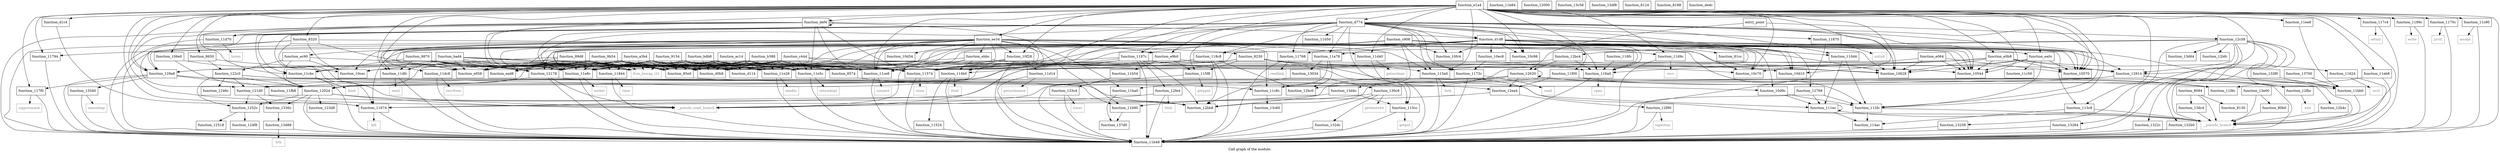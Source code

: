 digraph "Call graph of the module." {
  label="Call graph of the module.";
  node [shape=record];

  Node_function_e1a4 [label="{function_e1a4}"];
  Node_function_e0b8 [label="{function_e0b8}"];
  Node_function_10f28 [label="{function_10f28}"];
  Node_function_10fc4 [label="{function_10fc4}"];
  Node_function_e958 [label="{function_e958}"];
  Node_function_117c4 [label="{function_117c4}"];
  Node_function_e9b0 [label="{function_e9b0}"];
  Node_function_115f8 [label="{function_115f8}"];
  Node_function_11050 [label="{function_11050}"];
  Node_function_117f0 [label="{function_117f0}"];
  Node_function_11844 [label="{function_11844}"];
  Node_function_ea0c [label="{function_ea0c}"];
  Node_function_110d4 [label="{function_110d4}"];
  Node_function_ead8 [label="{function_ead8}"];
  Node_function_116a0 [label="{function_116a0}"];
  Node_function_10d10 [label="{function_10d10}"];
  Node_function_11870 [label="{function_11870}"];
  Node_function_111ec [label="{function_111ec}"];
  Node_function_1189c [label="{function_1189c}"];
  Node_function_118c8 [label="{function_118c8}"];
  Node_function_112fc [label="{function_112fc}"];
  Node_function_1197c [label="{function_1197c}"];
  Node_function_11cbc [label="{function_11cbc}"];
  Node_function_116fc [label="{function_116fc}"];
  Node_function_11ce8 [label="{function_11ce8}"];
  Node_function_ebbc [label="{function_ebbc}"];
  Node_function_ec90 [label="{function_ec90}"];
  Node_function_1170c [label="{function_1170c}"];
  Node_function_10d34 [label="{function_10d34}"];
  Node_function_11a78 [label="{function_11a78}"];
  Node_function_11624 [label="{function_11624}"];
  Node_function_11b48 [label="{function_11b48}"];
  Node_function_11b54 [label="{function_11b54}"];
  Node_function_113c8 [label="{function_113c8}"];
  Node_function_114ac [label="{function_114ac}"];
  Node_function_11b84 [label="{function_11b84}"];
  Node_function_11d14 [label="{function_11d14}"];
  Node_function_1173c [label="{function_1173c}"];
  Node_function_ee34 [label="{function_ee34}"];
  Node_function_10544 [label="{function_10544}"];
  Node_function_10570 [label="{function_10570}"];
  Node_function_11b90 [label="{function_11b90}"];
  Node_function_114b0 [label="{function_114b0}"];
  Node_function_11ba0 [label="{function_11ba0}"];
  Node_function_11524 [label="{function_11524}"];
  Node_function_11d40 [label="{function_11d40}"];
  Node_function_11768 [label="{function_11768}"];
  Node_function_11d70 [label="{function_11d70}"];
  Node_function_11794 [label="{function_11794}"];
  Node_function_11bb0 [label="{function_11bb0}"];
  Node_function_10628 [label="{function_10628}"];
  Node_function_11574 [label="{function_11574}"];
  Node_function_106e0 [label="{function_106e0}"];
  Node_function_11dc8 [label="{function_11dc8}"];
  Node_function_10d9c [label="{function_10d9c}"];
  Node_function_11c50 [label="{function_11c50}"];
  Node_function_115a0 [label="{function_115a0}"];
  Node_function_11c6c [label="{function_11c6c}"];
  Node_function_10c70 [label="{function_10c70}"];
  Node_function_10c98 [label="{function_10c98}"];
  Node_function_10ec8 [label="{function_10ec8}"];
  Node_function_11674 [label="{function_11674}"];
  Node_function_115cc [label="{function_115cc}"];
  Node_function_11c90 [label="{function_11c90}"];
  Node_function_10cec [label="{function_10cec}"];
  Node_function_11dfc [label="{function_11dfc}"];
  Node_function_11e5c [label="{function_11e5c}"];
  Node_function_11e8c [label="{function_11e8c}"];
  Node_function_11eb8 [label="{function_11eb8}"];
  Node_function_11ee8 [label="{function_11ee8}"];
  Node_function_11f00 [label="{function_11f00}"];
  Node_function_11fb8 [label="{function_11fb8}"];
  Node_function_11fdc [label="{function_11fdc}"];
  Node_function_12000 [label="{function_12000}"];
  Node_function_12f90 [label="{function_12f90}"];
  Node_function_12fbc [label="{function_12fbc}"];
  Node_function_11e28 [label="{function_11e28}"];
  Node_setsid [color="gray50", fontcolor="gray50", label="{setsid}"];
  Node_sigprocmask [color="gray50", fontcolor="gray50", label="{sigprocmask}"];
  Node_time [color="gray50", fontcolor="gray50", label="{time}"];
  Node_unlink [color="gray50", fontcolor="gray50", label="{unlink}"];
  Node_write [color="gray50", fontcolor="gray50", label="{write}"];
  Node_accept [color="gray50", fontcolor="gray50", label="{accept}"];
  Node_bind [color="gray50", fontcolor="gray50", label="{bind}"];
  Node_connect [color="gray50", fontcolor="gray50", label="{connect}"];
  Node_getsockname [color="gray50", fontcolor="gray50", label="{getsockname}"];
  Node_getsockopt [color="gray50", fontcolor="gray50", label="{getsockopt}"];
  Node_listen [color="gray50", fontcolor="gray50", label="{listen}"];
  Node_recv [color="gray50", fontcolor="gray50", label="{recv}"];
  Node_recvfrom [color="gray50", fontcolor="gray50", label="{recvfrom}"];
  Node_send [color="gray50", fontcolor="gray50", label="{send}"];
  Node_sendto [color="gray50", fontcolor="gray50", label="{sendto}"];
  Node_setsockopt [color="gray50", fontcolor="gray50", label="{setsockopt}"];
  Node_socket [color="gray50", fontcolor="gray50", label="{socket}"];
  Node_sigaction [color="gray50", fontcolor="gray50", label="{sigaction}"];
  Node_exit [color="gray50", fontcolor="gray50", label="{exit}"];
  Node_fstat [color="gray50", fontcolor="gray50", label="{fstat}"];
  Node_getdents64 [color="gray50", fontcolor="gray50", label="{getdents64}"];
  Node_nanosleep [color="gray50", fontcolor="gray50", label="{nanosleep}"];
  Node_times [color="gray50", fontcolor="gray50", label="{times}"];
  Node_brk [color="gray50", fontcolor="gray50", label="{brk}"];
  Node_llvm_bswap_i32 [color="gray50", fontcolor="gray50", label="{llvm_bswap_i32}"];
  Node_function_12ea4 [label="{function_12ea4}"];
  Node_function_12fe4 [label="{function_12fe4}"];
  Node_function_13034 [label="{function_13034}"];
  Node_function_130c8 [label="{function_130c8}"];
  Node_function_1322c [label="{function_1322c}"];
  Node_function_13258 [label="{function_13258}"];
  Node_function_13284 [label="{function_13284}"];
  Node_function_132b0 [label="{function_132b0}"];
  Node_function_132dc [label="{function_132dc}"];
  Node_function_13340 [label="{function_13340}"];
  Node_function_1336c [label="{function_1336c}"];
  Node_function_133c4 [label="{function_133c4}"];
  Node_function_133f0 [label="{function_133f0}"];
  Node_function_13700 [label="{function_13700}"];
  Node_function_137d0 [label="{function_137d0}"];
  Node_function_13c58 [label="{function_13c58}"];
  Node_function_13c60 [label="{function_13c60}"];
  Node_function_13d4c [label="{function_13d4c}"];
  Node_function_13d64 [label="{function_13d64}"];
  Node_function_13d88 [label="{function_13d88}"];
  Node_function_13dc4 [label="{function_13dc4}"];
  Node_function_13df8 [label="{function_13df8}"];
  Node_function_13e00 [label="{function_13e00}"];
  Node_fcntl [color="gray50", fontcolor="gray50", label="{fcntl}"];
  Node_close [color="gray50", fontcolor="gray50", label="{close}"];
  Node_fork [color="gray50", fontcolor="gray50", label="{fork}"];
  Node_getpid [color="gray50", fontcolor="gray50", label="{getpid}"];
  Node_getppid [color="gray50", fontcolor="gray50", label="{getppid}"];
  Node_ioctl [color="gray50", fontcolor="gray50", label="{ioctl}"];
  Node_kill [color="gray50", fontcolor="gray50", label="{kill}"];
  Node_open [color="gray50", fontcolor="gray50", label="{open}"];
  Node_prctl [color="gray50", fontcolor="gray50", label="{prctl}"];
  Node_read [color="gray50", fontcolor="gray50", label="{read}"];
  Node_readlink [color="gray50", fontcolor="gray50", label="{readlink}"];
  Node_function_12024 [label="{function_12024}"];
  Node_function_12178 [label="{function_12178}"];
  Node_function_121d0 [label="{function_121d0}"];
  Node_function_122c0 [label="{function_122c0}"];
  Node_function_123d8 [label="{function_123d8}"];
  Node_function_1246c [label="{function_1246c}"];
  Node_function_124f8 [label="{function_124f8}"];
  Node_function_12518 [label="{function_12518}"];
  Node_function_1252c [label="{function_1252c}"];
  Node_function_12620 [label="{function_12620}"];
  Node_function_12768 [label="{function_12768}"];
  Node_function_12914 [label="{function_12914}"];
  Node_function_129a8 [label="{function_129a8}"];
  Node_function_12b4c [label="{function_12b4c}"];
  Node_function_12bb8 [label="{function_12bb8}"];
  Node_function_12bc0 [label="{function_12bc0}"];
  Node_function_12bc4 [label="{function_12bc4}"];
  Node_function_12bfc [label="{function_12bfc}"];
  Node_function_12c58 [label="{function_12c58}"];
  Node___pseudo_branch [color="gray50", fontcolor="gray50", label="{__pseudo_branch}"];
  Node___pseudo_cond_branch [color="gray50", fontcolor="gray50", label="{__pseudo_cond_branch}"];
  Node_function_8094 [label="{function_8094}"];
  Node_function_80b0 [label="{function_80b0}"];
  Node_function_8124 [label="{function_8124}"];
  Node_function_8130 [label="{function_8130}"];
  Node_function_8188 [label="{function_8188}"];
  Node_entry_point [label="{entry_point}"];
  Node_function_81cc [label="{function_81cc}"];
  Node_function_8230 [label="{function_8230}"];
  Node_function_8320 [label="{function_8320}"];
  Node_function_8574 [label="{function_8574}"];
  Node_function_85e0 [label="{function_85e0}"];
  Node_function_8650 [label="{function_8650}"];
  Node_function_89d8 [label="{function_89d8}"];
  Node_function_9154 [label="{function_9154}"];
  Node_function_9870 [label="{function_9870}"];
  Node_function_11d9c [label="{function_11d9c}"];
  Node_function_9b54 [label="{function_9b54}"];
  Node_function_a3b4 [label="{function_a3b4}"];
  Node_function_ac14 [label="{function_ac14}"];
  Node_function_b388 [label="{function_b388}"];
  Node_function_bad4 [label="{function_bad4}"];
  Node_function_bdb8 [label="{function_bdb8}"];
  Node_function_c444 [label="{function_c444}"];
  Node_function_c908 [label="{function_c908}"];
  Node_function_d0b8 [label="{function_d0b8}"];
  Node_function_d114 [label="{function_d114}"];
  Node_function_d1c4 [label="{function_d1c4}"];
  Node_function_d1d8 [label="{function_d1d8}"];
  Node_function_d774 [label="{function_d774}"];
  Node_function_dedc [label="{function_dedc}"];
  Node_function_def4 [label="{function_def4}"];
  Node_function_e064 [label="{function_e064}"];
  Node_function_e1a4 -> Node_function_e0b8;
  Node_function_e1a4 -> Node_function_10f28;
  Node_function_e1a4 -> Node_function_e958;
  Node_function_e1a4 -> Node_function_117c4;
  Node_function_e1a4 -> Node_function_e9b0;
  Node_function_e1a4 -> Node_function_117f0;
  Node_function_e1a4 -> Node_function_ea0c;
  Node_function_e1a4 -> Node_function_10d10;
  Node_function_e1a4 -> Node_function_1189c;
  Node_function_e1a4 -> Node_function_112fc;
  Node_function_e1a4 -> Node_function_11ce8;
  Node_function_e1a4 -> Node_function_1170c;
  Node_function_e1a4 -> Node_function_11b48;
  Node_function_e1a4 -> Node_function_113c8;
  Node_function_e1a4 -> Node_function_ee34;
  Node_function_e1a4 -> Node_function_10544;
  Node_function_e1a4 -> Node_function_10570;
  Node_function_e1a4 -> Node_function_114b0;
  Node_function_e1a4 -> Node_function_11d40;
  Node_function_e1a4 -> Node_function_11794;
  Node_function_e1a4 -> Node_function_10628;
  Node_function_e1a4 -> Node_function_11574;
  Node_function_e1a4 -> Node_function_106e0;
  Node_function_e1a4 -> Node_function_115a0;
  Node_function_e1a4 -> Node_function_10c70;
  Node_function_e1a4 -> Node_function_10c98;
  Node_function_e1a4 -> Node_function_11674;
  Node_function_e1a4 -> Node_function_11c90;
  Node_function_e1a4 -> Node_function_11dfc;
  Node_function_e1a4 -> Node_function_11e8c;
  Node_function_e1a4 -> Node_function_11eb8;
  Node_function_e1a4 -> Node_function_11ee8;
  Node_function_e1a4 -> Node_function_11f00;
  Node_function_e1a4 -> Node_function_12914;
  Node_function_e1a4 -> Node_function_129a8;
  Node_function_e1a4 -> Node___pseudo_branch;
  Node_function_e1a4 -> Node___pseudo_cond_branch;
  Node_function_e1a4 -> Node_function_8320;
  Node_function_e1a4 -> Node_function_8650;
  Node_function_e1a4 -> Node_function_11d9c;
  Node_function_e1a4 -> Node_function_d1c4;
  Node_function_e1a4 -> Node_function_d774;
  Node_function_e1a4 -> Node_function_def4;
  Node_function_e0b8 -> Node_function_116a0;
  Node_function_e0b8 -> Node_function_11624;
  Node_function_e0b8 -> Node_function_10544;
  Node_function_e0b8 -> Node_function_10570;
  Node_function_e0b8 -> Node_function_10628;
  Node_function_e0b8 -> Node_function_115a0;
  Node_function_e0b8 -> Node_function_12914;
  Node_function_e0b8 -> Node_function_129a8;
  Node_function_10f28 -> Node_function_11ce8;
  Node_function_10f28 -> Node_function_11b48;
  Node_function_10f28 -> Node_function_11d14;
  Node_function_10f28 -> Node_function_11574;
  Node_function_10f28 -> Node_function_11e8c;
  Node_function_117c4 -> Node_function_11b48;
  Node_function_117c4 -> Node_setsid;
  Node_function_e9b0 -> Node_function_115f8;
  Node_function_e9b0 -> Node_function_11844;
  Node_function_e9b0 -> Node_function_11b54;
  Node_function_e9b0 -> Node_function_115cc;
  Node_function_115f8 -> Node_function_11b48;
  Node_function_115f8 -> Node_getppid;
  Node_function_117f0 -> Node_function_11b48;
  Node_function_117f0 -> Node_sigprocmask;
  Node_function_11844 -> Node_function_11b48;
  Node_function_11844 -> Node_time;
  Node_function_ea0c -> Node_function_112fc;
  Node_function_ea0c -> Node_function_10544;
  Node_function_ea0c -> Node_function_10570;
  Node_function_ea0c -> Node_function_10628;
  Node_function_ea0c -> Node_function_11c50;
  Node_function_ea0c -> Node_function_10c70;
  Node_function_110d4 -> Node_function_111ec;
  Node_function_110d4 -> Node_function_112fc;
  Node_function_116a0 -> Node_function_11b48;
  Node_function_116a0 -> Node_open;
  Node_function_11870 -> Node_function_11b48;
  Node_function_11870 -> Node_unlink;
  Node_function_111ec -> Node_function_111ec;
  Node_function_111ec -> Node_function_114ac;
  Node_function_111ec -> Node___pseudo_branch;
  Node_function_1189c -> Node_function_11b48;
  Node_function_1189c -> Node_write;
  Node_function_118c8 -> Node_function_11b48;
  Node_function_118c8 -> Node_function_11574;
  Node_function_118c8 -> Node_function_121d0;
  Node_function_118c8 -> Node_function_12bb8;
  Node_function_118c8 -> Node_function_12bc0;
  Node_function_112fc -> Node_function_114ac;
  Node_function_112fc -> Node___pseudo_branch;
  Node_function_1197c -> Node_function_116a0;
  Node_function_1197c -> Node_function_11b48;
  Node_function_1197c -> Node_function_114b0;
  Node_function_1197c -> Node_function_11574;
  Node_function_1197c -> Node_function_12fe4;
  Node_function_1197c -> Node_function_12024;
  Node_function_1197c -> Node_function_12178;
  Node_function_1197c -> Node_function_121d0;
  Node_function_1197c -> Node_function_12bb8;
  Node_function_11cbc -> Node_function_11b48;
  Node_function_11cbc -> Node_bind;
  Node_function_116fc -> Node_function_116a0;
  Node_function_11ce8 -> Node_function_11b48;
  Node_function_11ce8 -> Node_connect;
  Node_function_ebbc -> Node_function_10d10;
  Node_function_ebbc -> Node_function_11ce8;
  Node_function_ebbc -> Node_function_114b0;
  Node_function_ebbc -> Node_function_11e8c;
  Node_function_ebbc -> Node___pseudo_cond_branch;
  Node_function_ec90 -> Node_function_10c70;
  Node_function_ec90 -> Node_function_10cec;
  Node_function_ec90 -> Node_function_12024;
  Node_function_ec90 -> Node_function_122c0;
  Node_function_1170c -> Node_function_11b48;
  Node_function_1170c -> Node_prctl;
  Node_function_11a78 -> Node_function_13034;
  Node_function_11a78 -> Node_function_12bb8;
  Node_function_11a78 -> Node_function_12bc0;
  Node_function_11624 -> Node_function_11b48;
  Node_function_11624 -> Node_ioctl;
  Node_function_11b54 -> Node_function_133c4;
  Node_function_113c8 -> Node_function_114ac;
  Node_function_113c8 -> Node___pseudo_branch;
  Node_function_11d14 -> Node_function_11b48;
  Node_function_11d14 -> Node_getsockname;
  Node_function_1173c -> Node_function_11b48;
  Node_function_1173c -> Node_read;
  Node_function_ee34 -> Node_function_10f28;
  Node_function_ee34 -> Node_function_e958;
  Node_function_ee34 -> Node_function_e9b0;
  Node_function_ee34 -> Node_function_11844;
  Node_function_ee34 -> Node_function_112fc;
  Node_function_ee34 -> Node_function_11ce8;
  Node_function_ee34 -> Node_function_ebbc;
  Node_function_ee34 -> Node_function_ec90;
  Node_function_ee34 -> Node_function_10d34;
  Node_function_ee34 -> Node_function_11b48;
  Node_function_ee34 -> Node_function_113c8;
  Node_function_ee34 -> Node_function_10544;
  Node_function_ee34 -> Node_function_10570;
  Node_function_ee34 -> Node_function_11b90;
  Node_function_ee34 -> Node_function_114b0;
  Node_function_ee34 -> Node_function_11ba0;
  Node_function_ee34 -> Node_function_11d40;
  Node_function_ee34 -> Node_function_11794;
  Node_function_ee34 -> Node_function_10628;
  Node_function_ee34 -> Node_function_11574;
  Node_function_ee34 -> Node_function_11dc8;
  Node_function_ee34 -> Node_function_115a0;
  Node_function_ee34 -> Node_function_11c6c;
  Node_function_ee34 -> Node_function_11dfc;
  Node_function_ee34 -> Node_function_11e5c;
  Node_function_ee34 -> Node_function_11e8c;
  Node_function_ee34 -> Node_function_11e28;
  Node_function_ee34 -> Node_llvm_bswap_i32;
  Node_function_ee34 -> Node_function_12178;
  Node_function_ee34 -> Node_function_12914;
  Node_function_ee34 -> Node_function_11d9c;
  Node_function_ee34 -> Node_function_d0b8;
  Node_function_ee34 -> Node_function_d114;
  Node_function_11b90 -> Node_function_137d0;
  Node_function_114b0 -> Node_function_11b48;
  Node_function_114b0 -> Node_function_11524;
  Node_function_114b0 -> Node_fcntl;
  Node_function_11ba0 -> Node_function_137d0;
  Node_function_11524 -> Node_function_11b48;
  Node_function_11d40 -> Node_function_11b48;
  Node_function_11d40 -> Node_getsockopt;
  Node_function_11768 -> Node_function_11b48;
  Node_function_11768 -> Node_readlink;
  Node_function_11d70 -> Node_function_11b48;
  Node_function_11d70 -> Node_listen;
  Node_function_11794 -> Node_function_11b48;
  Node_function_11bb0 -> Node___pseudo_branch;
  Node_function_11574 -> Node_function_11b48;
  Node_function_11574 -> Node_close;
  Node_function_106e0 -> Node_function_10cec;
  Node_function_106e0 -> Node_function_12024;
  Node_function_11dc8 -> Node_function_11b48;
  Node_function_11dc8 -> Node_recvfrom;
  Node_function_10d9c -> Node_function_111ec;
  Node_function_10d9c -> Node_function_112fc;
  Node_function_115a0 -> Node_function_11b48;
  Node_function_115a0 -> Node_fork;
  Node_function_11c6c -> Node_function_13c60;
  Node_function_10ec8 -> Node_function_1173c;
  Node_function_11674 -> Node_function_11b48;
  Node_function_11674 -> Node_kill;
  Node_function_115cc -> Node_function_11b48;
  Node_function_115cc -> Node_getpid;
  Node_function_11c90 -> Node_function_11b48;
  Node_function_11c90 -> Node_accept;
  Node_function_11dfc -> Node_function_11b48;
  Node_function_11dfc -> Node_send;
  Node_function_11e5c -> Node_function_11b48;
  Node_function_11e5c -> Node_setsockopt;
  Node_function_11e8c -> Node_function_11b48;
  Node_function_11e8c -> Node_socket;
  Node_function_11eb8 -> Node_function_11b48;
  Node_function_11eb8 -> Node_function_11fdc;
  Node_function_11ee8 -> Node_function_11bb0;
  Node_function_11f00 -> Node_function_11b48;
  Node_function_11f00 -> Node_function_11fb8;
  Node_function_11f00 -> Node_function_11fdc;
  Node_function_11f00 -> Node_function_12ea4;
  Node_function_12f90 -> Node_function_11b48;
  Node_function_12f90 -> Node_sigaction;
  Node_function_12fbc -> Node_exit;
  Node_function_11e28 -> Node_function_11b48;
  Node_function_11e28 -> Node_sendto;
  Node_function_12ea4 -> Node_function_11b90;
  Node_function_12ea4 -> Node_function_12f90;
  Node_function_12fe4 -> Node_function_11b48;
  Node_function_12fe4 -> Node_fstat;
  Node_function_12fe4 -> Node___pseudo_cond_branch;
  Node_function_13034 -> Node_function_11ba0;
  Node_function_13034 -> Node_function_130c8;
  Node_function_130c8 -> Node_function_11b48;
  Node_function_130c8 -> Node_function_11b90;
  Node_function_130c8 -> Node_getdents64;
  Node_function_130c8 -> Node_function_132dc;
  Node_function_1322c -> Node_function_11b48;
  Node_function_13258 -> Node_function_11b48;
  Node_function_13284 -> Node_function_11b48;
  Node_function_132b0 -> Node_function_11b48;
  Node_function_132dc -> Node_function_11b48;
  Node_function_13340 -> Node_function_11b48;
  Node_function_13340 -> Node_nanosleep;
  Node_function_1336c -> Node_function_13d88;
  Node_function_133c4 -> Node_function_11b48;
  Node_function_133c4 -> Node_times;
  Node_function_133f0 -> Node_function_11bb0;
  Node_function_13700 -> Node_function_11bb0;
  Node_function_13d4c -> Node_function_11674;
  Node_function_13d4c -> Node_function_115cc;
  Node_function_13d88 -> Node_function_11b48;
  Node_function_13d88 -> Node_brk;
  Node_function_13dc4 -> Node___pseudo_branch;
  Node_function_13e00 -> Node___pseudo_branch;
  Node_function_13e00 -> Node_function_80b0;
  Node_function_12024 -> Node_function_11b48;
  Node_function_12024 -> Node_function_1336c;
  Node_function_12024 -> Node_function_123d8;
  Node_function_12024 -> Node_function_1252c;
  Node_function_12024 -> Node_function_12bb8;
  Node_function_12024 -> Node___pseudo_cond_branch;
  Node_function_12178 -> Node_function_111ec;
  Node_function_12178 -> Node_function_11b48;
  Node_function_12178 -> Node_function_12024;
  Node_function_12178 -> Node___pseudo_cond_branch;
  Node_function_121d0 -> Node_function_1336c;
  Node_function_121d0 -> Node_function_1252c;
  Node_function_121d0 -> Node_function_12bb8;
  Node_function_122c0 -> Node_function_11b90;
  Node_function_122c0 -> Node_function_12024;
  Node_function_122c0 -> Node_function_121d0;
  Node_function_122c0 -> Node_function_1246c;
  Node_function_122c0 -> Node_function_1252c;
  Node_function_122c0 -> Node_function_12bb8;
  Node_function_1252c -> Node_function_124f8;
  Node_function_1252c -> Node_function_12518;
  Node_function_12620 -> Node_function_11bb0;
  Node_function_12620 -> Node_function_11fdc;
  Node_function_12620 -> Node_function_12ea4;
  Node_function_12620 -> Node_function_13d4c;
  Node_function_12620 -> Node_function_12620;
  Node_function_12620 -> Node_function_12bb8;
  Node_function_12620 -> Node___pseudo_cond_branch;
  Node_function_12768 -> Node_function_111ec;
  Node_function_12768 -> Node_function_112fc;
  Node_function_12768 -> Node_function_11b48;
  Node_function_12914 -> Node_function_12fbc;
  Node_function_12914 -> Node_function_12b4c;
  Node_function_12914 -> Node_function_12bb8;
  Node_function_12914 -> Node_function_12bc0;
  Node_function_12914 -> Node___pseudo_branch;
  Node_function_129a8 -> Node_function_117f0;
  Node_function_129a8 -> Node_function_11b48;
  Node_function_129a8 -> Node_function_11fb8;
  Node_function_129a8 -> Node_function_11fdc;
  Node_function_129a8 -> Node_function_12ea4;
  Node_function_129a8 -> Node_function_13340;
  Node_function_12b4c -> Node___pseudo_branch;
  Node_function_12bc4 -> Node_function_116a0;
  Node_function_12bc4 -> Node_function_114b0;
  Node_function_12bc4 -> Node_function_12620;
  Node_function_12c58 -> Node_function_11b48;
  Node_function_12c58 -> Node_function_11bb0;
  Node_function_12c58 -> Node_function_1322c;
  Node_function_12c58 -> Node_function_13258;
  Node_function_12c58 -> Node_function_13284;
  Node_function_12c58 -> Node_function_132b0;
  Node_function_12c58 -> Node_function_13d64;
  Node_function_12c58 -> Node_function_12914;
  Node_function_12c58 -> Node_function_12bc4;
  Node_function_12c58 -> Node_function_12bfc;
  Node_function_12c58 -> Node___pseudo_branch;
  Node_function_12c58 -> Node___pseudo_cond_branch;
  Node_function_8094 -> Node_function_13dc4;
  Node_function_8094 -> Node___pseudo_branch;
  Node_function_8094 -> Node_function_8130;
  Node_function_80b0 -> Node___pseudo_branch;
  Node_entry_point -> Node_function_12620;
  Node_entry_point -> Node_function_12c58;
  Node_function_8230 -> Node_function_115f8;
  Node_function_8230 -> Node_function_115a0;
  Node_function_8230 -> Node_function_11674;
  Node_function_8230 -> Node_function_12914;
  Node_function_8230 -> Node_function_129a8;
  Node_function_8230 -> Node___pseudo_branch;
  Node_function_8320 -> Node_function_11b48;
  Node_function_8320 -> Node_function_10cec;
  Node_function_8320 -> Node_function_12178;
  Node_function_8320 -> Node_function_121d0;
  Node_function_8320 -> Node___pseudo_cond_branch;
  Node_function_8320 -> Node_function_8230;
  Node_function_8574 -> Node_function_11c6c;
  Node_function_85e0 -> Node_function_10d9c;
  Node_function_8650 -> Node_function_12178;
  Node_function_8650 -> Node_function_122c0;
  Node_function_89d8 -> Node_function_e958;
  Node_function_89d8 -> Node_function_ead8;
  Node_function_89d8 -> Node_function_11574;
  Node_function_89d8 -> Node_function_10cec;
  Node_function_89d8 -> Node_function_11e5c;
  Node_function_89d8 -> Node_function_11e8c;
  Node_function_89d8 -> Node_function_11e28;
  Node_function_89d8 -> Node_llvm_bswap_i32;
  Node_function_89d8 -> Node_function_12178;
  Node_function_89d8 -> Node_function_85e0;
  Node_function_89d8 -> Node_function_d0b8;
  Node_function_89d8 -> Node_function_d114;
  Node_function_9154 -> Node_function_e958;
  Node_function_9154 -> Node_function_ead8;
  Node_function_9154 -> Node_function_11574;
  Node_function_9154 -> Node_function_11e5c;
  Node_function_9154 -> Node_function_11e8c;
  Node_function_9154 -> Node_function_11e28;
  Node_function_9154 -> Node_llvm_bswap_i32;
  Node_function_9154 -> Node_function_12178;
  Node_function_9154 -> Node_function_85e0;
  Node_function_9154 -> Node_function_d0b8;
  Node_function_9154 -> Node_function_d114;
  Node_function_9870 -> Node_function_e958;
  Node_function_9870 -> Node_function_ead8;
  Node_function_9870 -> Node_function_11cbc;
  Node_function_9870 -> Node_function_11ce8;
  Node_function_9870 -> Node_function_11dfc;
  Node_function_9870 -> Node_function_11e8c;
  Node_function_9870 -> Node_llvm_bswap_i32;
  Node_function_9870 -> Node_function_12178;
  Node_function_9870 -> Node_function_85e0;
  Node_function_11d9c -> Node_function_11b48;
  Node_function_11d9c -> Node_recv;
  Node_function_9b54 -> Node_function_e958;
  Node_function_9b54 -> Node_function_11844;
  Node_function_9b54 -> Node_function_ead8;
  Node_function_9b54 -> Node_function_11ce8;
  Node_function_9b54 -> Node_function_114b0;
  Node_function_9b54 -> Node_function_11574;
  Node_function_9b54 -> Node_function_11dc8;
  Node_function_9b54 -> Node_function_11e5c;
  Node_function_9b54 -> Node_function_11e8c;
  Node_function_9b54 -> Node_function_11e28;
  Node_function_9b54 -> Node_llvm_bswap_i32;
  Node_function_9b54 -> Node_function_12024;
  Node_function_9b54 -> Node_function_12178;
  Node_function_9b54 -> Node_function_85e0;
  Node_function_9b54 -> Node_function_d0b8;
  Node_function_9b54 -> Node_function_d114;
  Node_function_a3b4 -> Node_function_e958;
  Node_function_a3b4 -> Node_function_11844;
  Node_function_a3b4 -> Node_function_ead8;
  Node_function_a3b4 -> Node_function_11ce8;
  Node_function_a3b4 -> Node_function_114b0;
  Node_function_a3b4 -> Node_function_11574;
  Node_function_a3b4 -> Node_function_11dc8;
  Node_function_a3b4 -> Node_function_11e5c;
  Node_function_a3b4 -> Node_function_11e8c;
  Node_function_a3b4 -> Node_function_11e28;
  Node_function_a3b4 -> Node_llvm_bswap_i32;
  Node_function_a3b4 -> Node_function_12024;
  Node_function_a3b4 -> Node_function_12178;
  Node_function_a3b4 -> Node_function_85e0;
  Node_function_a3b4 -> Node_function_d0b8;
  Node_function_a3b4 -> Node_function_d114;
  Node_function_ac14 -> Node_function_e958;
  Node_function_ac14 -> Node_function_ead8;
  Node_function_ac14 -> Node_function_11574;
  Node_function_ac14 -> Node_function_11e5c;
  Node_function_ac14 -> Node_function_11e8c;
  Node_function_ac14 -> Node_function_11e28;
  Node_function_ac14 -> Node_llvm_bswap_i32;
  Node_function_ac14 -> Node_function_12178;
  Node_function_ac14 -> Node_function_8574;
  Node_function_ac14 -> Node_function_85e0;
  Node_function_ac14 -> Node_function_d0b8;
  Node_function_ac14 -> Node_function_d114;
  Node_function_b388 -> Node_function_e958;
  Node_function_b388 -> Node_function_11574;
  Node_function_b388 -> Node_function_11e5c;
  Node_function_b388 -> Node_function_11e8c;
  Node_function_b388 -> Node_function_11e28;
  Node_function_b388 -> Node_llvm_bswap_i32;
  Node_function_b388 -> Node_function_12178;
  Node_function_b388 -> Node_function_8574;
  Node_function_b388 -> Node_function_85e0;
  Node_function_b388 -> Node_function_d0b8;
  Node_function_b388 -> Node_function_d114;
  Node_function_bad4 -> Node_function_e958;
  Node_function_bad4 -> Node_function_ead8;
  Node_function_bad4 -> Node_function_11cbc;
  Node_function_bad4 -> Node_function_11ce8;
  Node_function_bad4 -> Node_function_11dfc;
  Node_function_bad4 -> Node_function_11e8c;
  Node_function_bad4 -> Node_llvm_bswap_i32;
  Node_function_bad4 -> Node_function_12178;
  Node_function_bad4 -> Node_function_85e0;
  Node_function_bdb8 -> Node_function_e958;
  Node_function_bdb8 -> Node_function_ead8;
  Node_function_bdb8 -> Node_function_11574;
  Node_function_bdb8 -> Node_function_11e5c;
  Node_function_bdb8 -> Node_function_11e8c;
  Node_function_bdb8 -> Node_function_11e28;
  Node_function_bdb8 -> Node_llvm_bswap_i32;
  Node_function_bdb8 -> Node_function_12178;
  Node_function_bdb8 -> Node_function_85e0;
  Node_function_bdb8 -> Node_function_d0b8;
  Node_function_bdb8 -> Node_function_d114;
  Node_function_c444 -> Node_function_e958;
  Node_function_c444 -> Node_function_10544;
  Node_function_c444 -> Node_function_10628;
  Node_function_c444 -> Node_function_11574;
  Node_function_c444 -> Node_function_10cec;
  Node_function_c444 -> Node_function_11e5c;
  Node_function_c444 -> Node_function_11e8c;
  Node_function_c444 -> Node_function_11e28;
  Node_function_c444 -> Node_llvm_bswap_i32;
  Node_function_c444 -> Node_function_12178;
  Node_function_c444 -> Node_function_85e0;
  Node_function_c444 -> Node_function_d0b8;
  Node_function_c444 -> Node_function_d114;
  Node_function_c908 -> Node_function_10fc4;
  Node_function_c908 -> Node_function_e958;
  Node_function_c908 -> Node_function_ea0c;
  Node_function_c908 -> Node_function_116a0;
  Node_function_c908 -> Node_function_1173c;
  Node_function_c908 -> Node_function_10544;
  Node_function_c908 -> Node_function_10570;
  Node_function_c908 -> Node_function_10628;
  Node_function_c908 -> Node_function_11574;
  Node_function_c908 -> Node_function_11c6c;
  Node_function_c908 -> Node_function_10c70;
  Node_function_c908 -> Node_function_10cec;
  Node_function_c908 -> Node_function_11e5c;
  Node_function_c908 -> Node_function_11e8c;
  Node_function_c908 -> Node_function_11e28;
  Node_function_c908 -> Node_function_12178;
  Node_function_c908 -> Node_function_81cc;
  Node_function_c908 -> Node_function_85e0;
  Node_function_c908 -> Node_function_d0b8;
  Node_function_c908 -> Node_function_d114;
  Node_function_d1c4 -> Node_function_11674;
  Node_function_d1d8 -> Node_function_10fc4;
  Node_function_d1d8 -> Node_function_110d4;
  Node_function_d1d8 -> Node_function_116a0;
  Node_function_d1d8 -> Node_function_10d10;
  Node_function_d1d8 -> Node_function_118c8;
  Node_function_d1d8 -> Node_function_1197c;
  Node_function_d1d8 -> Node_function_11a78;
  Node_function_d1d8 -> Node_function_10544;
  Node_function_d1d8 -> Node_function_10570;
  Node_function_d1d8 -> Node_function_11768;
  Node_function_d1d8 -> Node_function_11bb0;
  Node_function_d1d8 -> Node_function_10628;
  Node_function_d1d8 -> Node_function_11574;
  Node_function_d1d8 -> Node_function_10d9c;
  Node_function_d1d8 -> Node_function_10c70;
  Node_function_d1d8 -> Node_function_10c98;
  Node_function_d1d8 -> Node_function_10ec8;
  Node_function_d1d8 -> Node_function_11674;
  Node_function_d1d8 -> Node_function_129a8;
  Node_function_d774 -> Node_function_10fc4;
  Node_function_d774 -> Node_function_115f8;
  Node_function_d774 -> Node_function_11050;
  Node_function_d774 -> Node_function_11844;
  Node_function_d774 -> Node_function_110d4;
  Node_function_d774 -> Node_function_116a0;
  Node_function_d774 -> Node_function_10d10;
  Node_function_d774 -> Node_function_11870;
  Node_function_d774 -> Node_function_118c8;
  Node_function_d774 -> Node_function_112fc;
  Node_function_d774 -> Node_function_1197c;
  Node_function_d774 -> Node_function_11cbc;
  Node_function_d774 -> Node_function_11a78;
  Node_function_d774 -> Node_function_1173c;
  Node_function_d774 -> Node_function_10544;
  Node_function_d774 -> Node_function_10570;
  Node_function_d774 -> Node_function_11768;
  Node_function_d774 -> Node_function_11d70;
  Node_function_d774 -> Node_function_10628;
  Node_function_d774 -> Node_function_11574;
  Node_function_d774 -> Node_function_115a0;
  Node_function_d774 -> Node_function_10c98;
  Node_function_d774 -> Node_function_11674;
  Node_function_d774 -> Node_function_115cc;
  Node_function_d774 -> Node_function_11e8c;
  Node_function_d774 -> Node_function_12024;
  Node_function_d774 -> Node_function_12768;
  Node_function_d774 -> Node_function_129a8;
  Node_function_d774 -> Node_function_d1d8;
  Node_function_def4 -> Node_function_11cbc;
  Node_function_def4 -> Node_function_11ce8;
  Node_function_def4 -> Node_function_11b48;
  Node_function_def4 -> Node_function_114b0;
  Node_function_def4 -> Node_function_11d70;
  Node_function_def4 -> Node_function_11574;
  Node_function_def4 -> Node_function_11e5c;
  Node_function_def4 -> Node_function_11e8c;
  Node_function_def4 -> Node_function_129a8;
  Node_function_def4 -> Node_function_d1d8;
  Node_function_def4 -> Node_function_def4;
  Node_function_e064 -> Node_function_10544;
  Node_function_e064 -> Node_function_10570;
  Node_function_e064 -> Node_function_10628;
  Node_function_e064 -> Node_function_11c6c;
}
